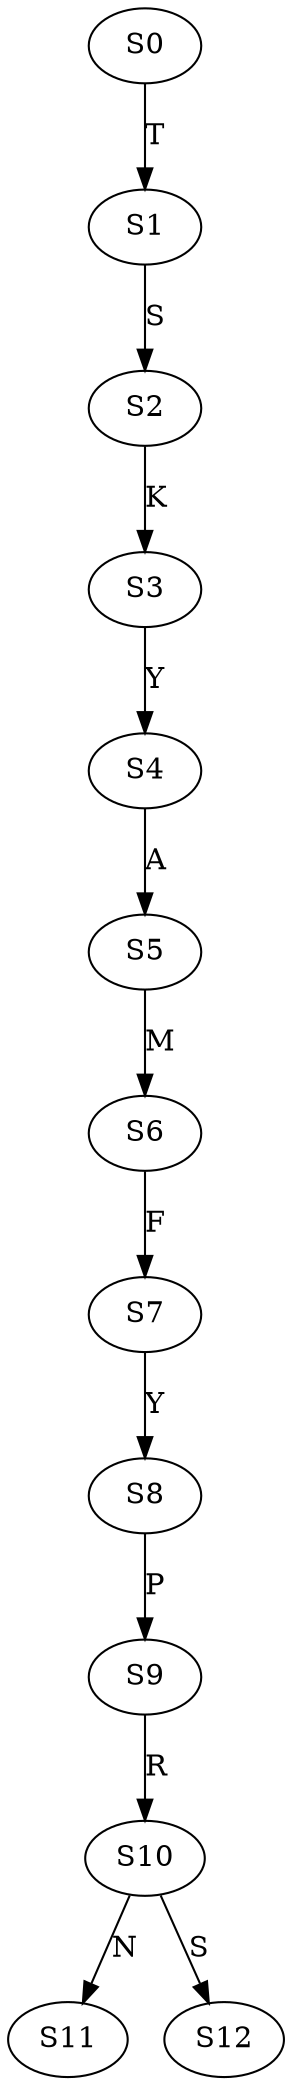 strict digraph  {
	S0 -> S1 [ label = T ];
	S1 -> S2 [ label = S ];
	S2 -> S3 [ label = K ];
	S3 -> S4 [ label = Y ];
	S4 -> S5 [ label = A ];
	S5 -> S6 [ label = M ];
	S6 -> S7 [ label = F ];
	S7 -> S8 [ label = Y ];
	S8 -> S9 [ label = P ];
	S9 -> S10 [ label = R ];
	S10 -> S11 [ label = N ];
	S10 -> S12 [ label = S ];
}
